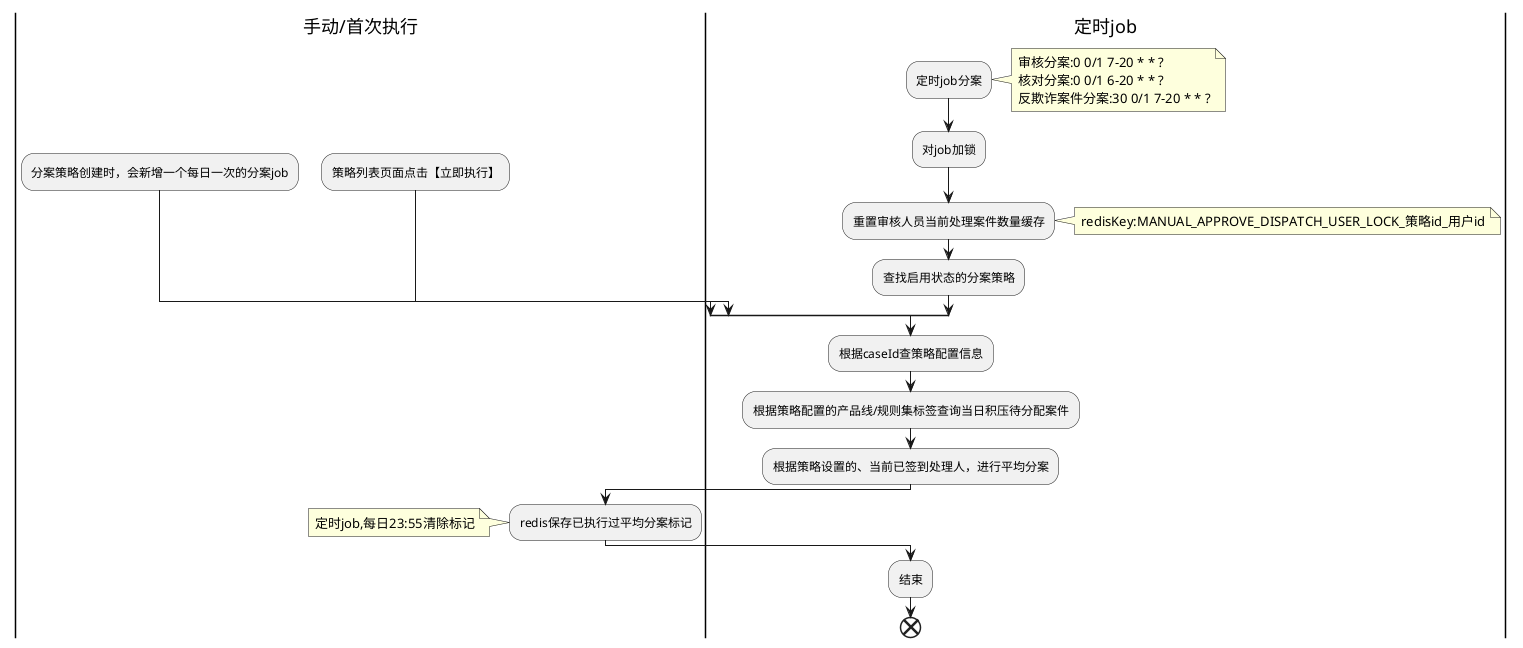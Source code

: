 @startuml

|手动/首次执行|

split
-[hidden]->
:分案策略创建时，会新增一个每日一次的分案job;
split again
-[hidden]->
:策略列表页面点击【立即执行】;
|定时job|

split again
-[hidden]->
:定时job分案;
note right
审核分案:0 0/1 7-20 * * ?
核对分案:0 0/1 6-20 * * ?
反欺诈案件分案:30 0/1 7-20 * * ?
end note
:对job加锁;
:重置审核人员当前处理案件数量缓存;
note right
redisKey:MANUAL_APPROVE_DISPATCH_USER_LOCK_策略id_用户id
end note
:查找启用状态的分案策略;
end split
:根据caseId查策略配置信息;
:根据策略配置的产品线/规则集标签查询当日积压待分配案件;
:根据策略设置的、当前已签到处理人，进行平均分案;
|手动/首次执行|
:redis保存已执行过平均分案标记;
	note left
	定时job,每日23:55清除标记
	end note
	|定时job|
:结束;
end
@enduml